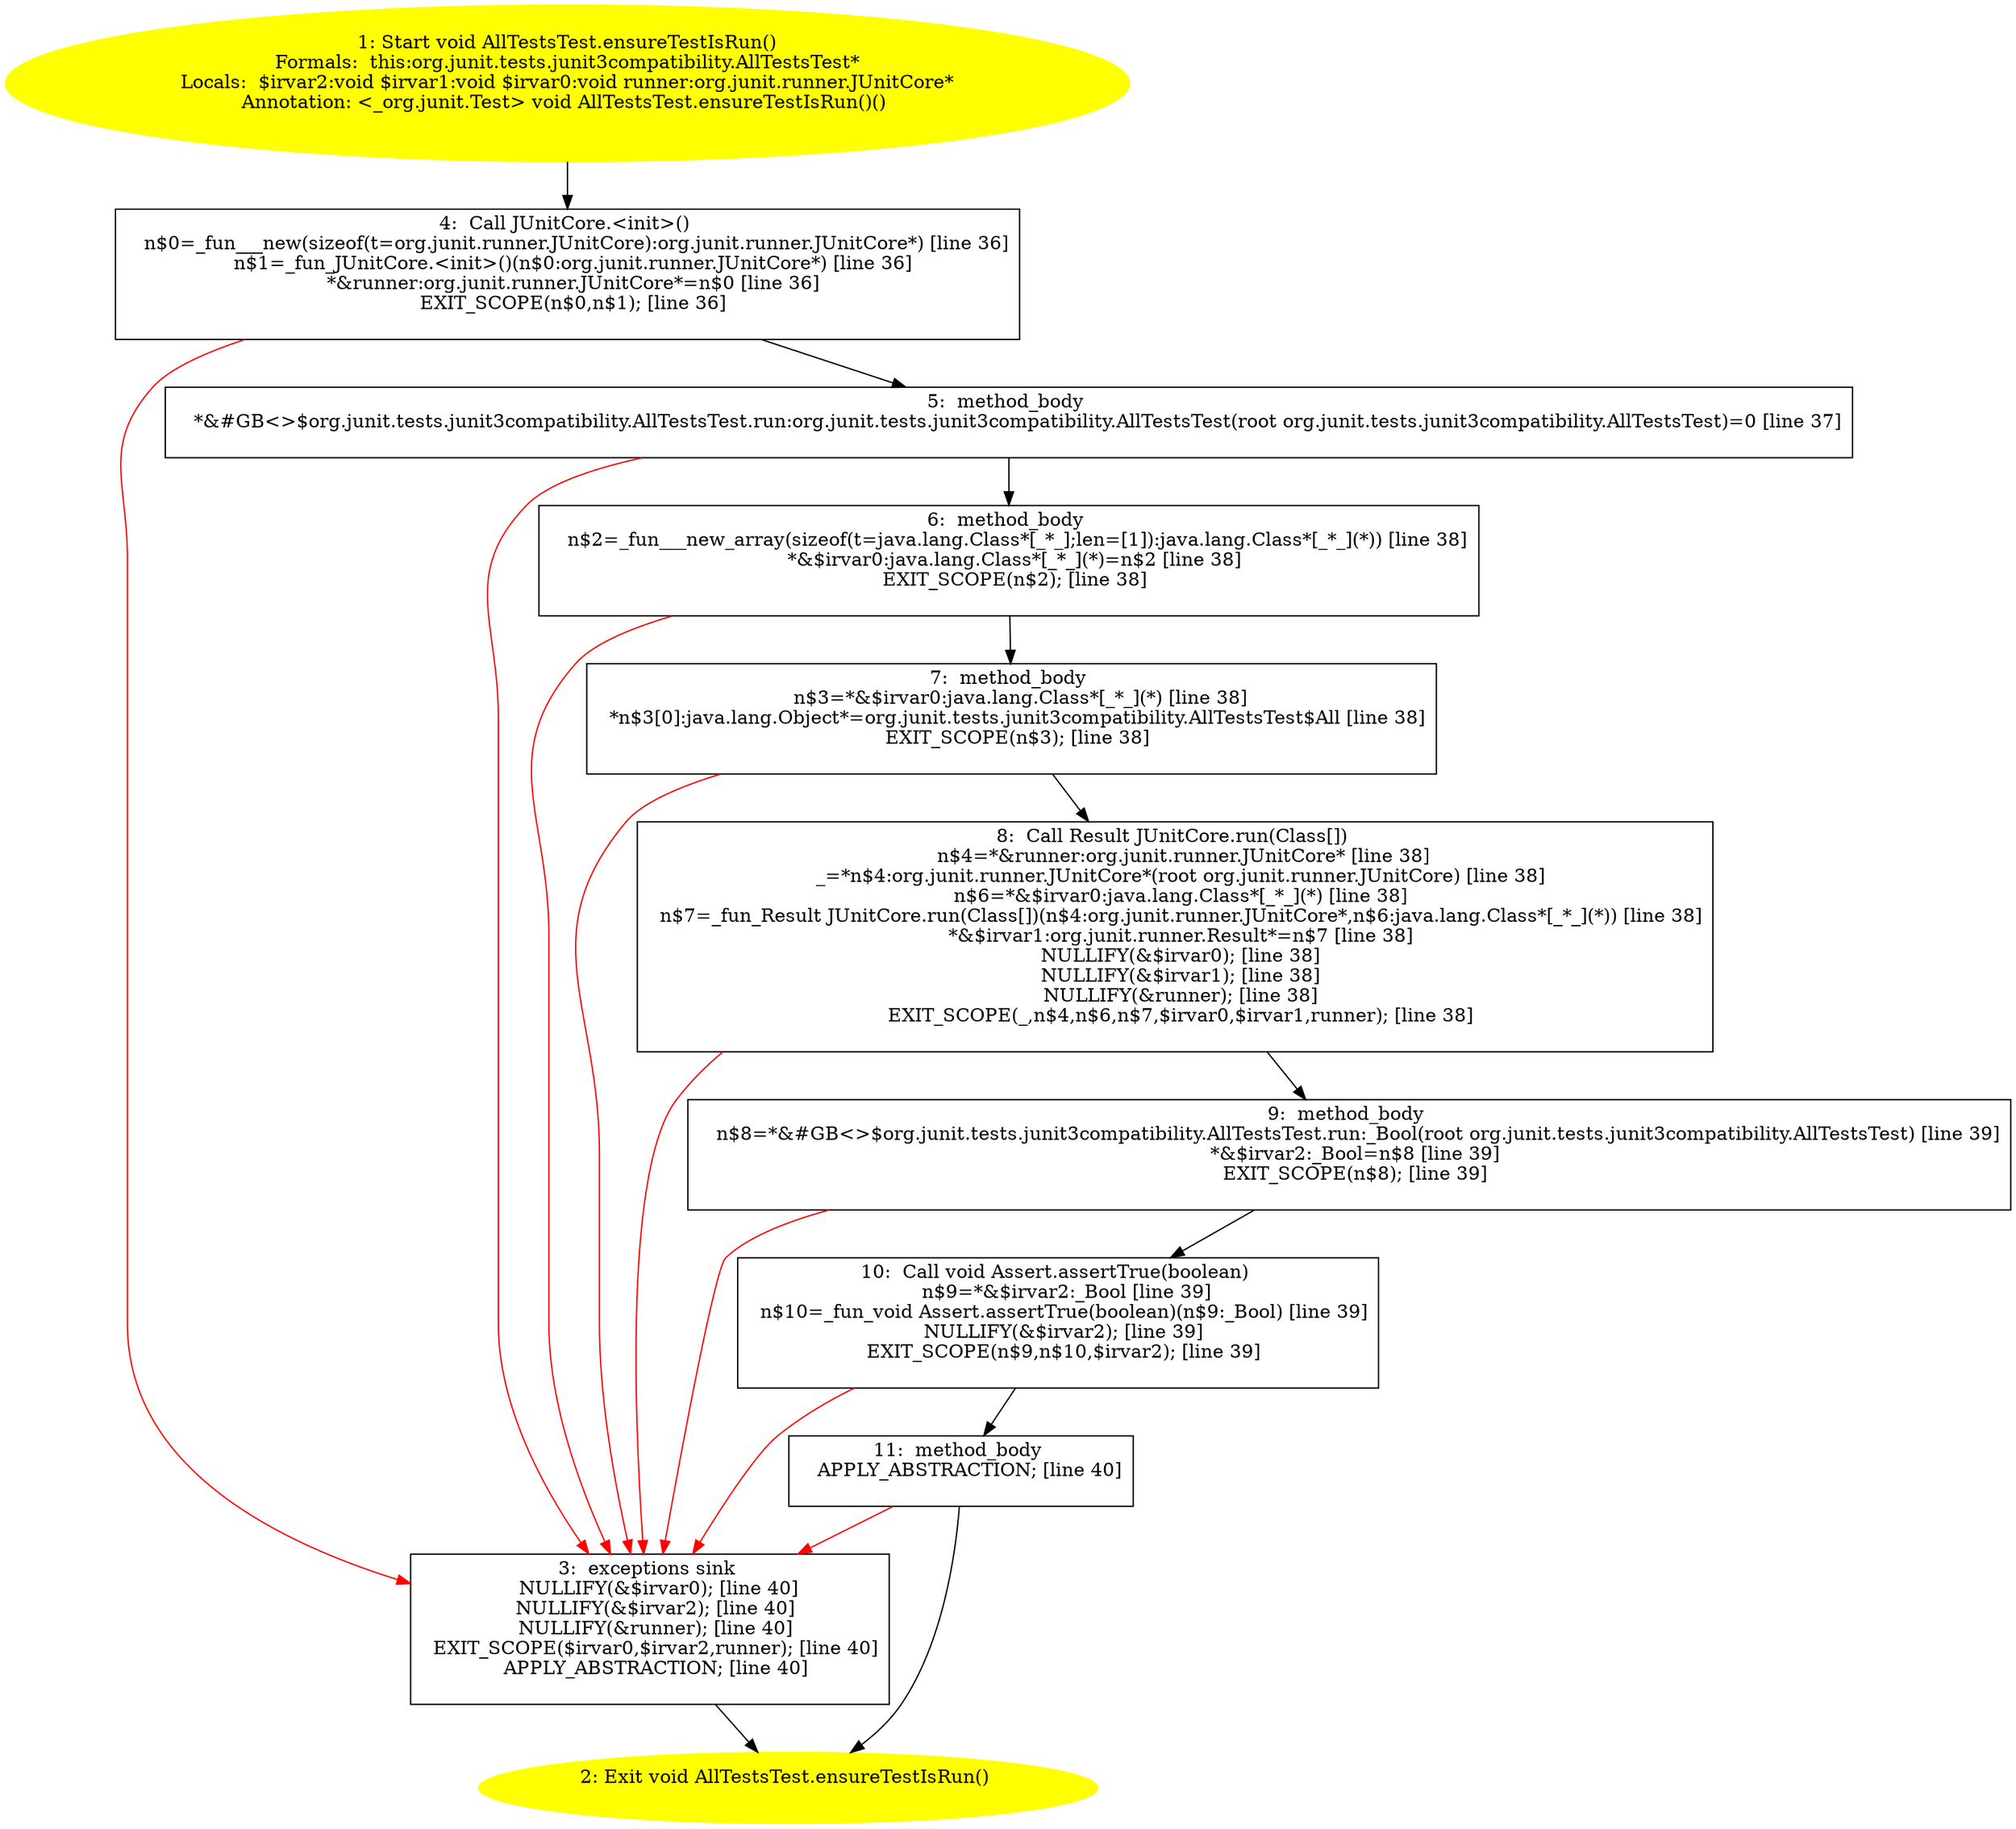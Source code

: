 /* @generated */
digraph cfg {
"org.junit.tests.junit3compatibility.AllTestsTest.ensureTestIsRun():void.6e6bdff126164c77012432a861357fee_1" [label="1: Start void AllTestsTest.ensureTestIsRun()\nFormals:  this:org.junit.tests.junit3compatibility.AllTestsTest*\nLocals:  $irvar2:void $irvar1:void $irvar0:void runner:org.junit.runner.JUnitCore*\nAnnotation: <_org.junit.Test> void AllTestsTest.ensureTestIsRun()() \n  " color=yellow style=filled]
	

	 "org.junit.tests.junit3compatibility.AllTestsTest.ensureTestIsRun():void.6e6bdff126164c77012432a861357fee_1" -> "org.junit.tests.junit3compatibility.AllTestsTest.ensureTestIsRun():void.6e6bdff126164c77012432a861357fee_4" ;
"org.junit.tests.junit3compatibility.AllTestsTest.ensureTestIsRun():void.6e6bdff126164c77012432a861357fee_2" [label="2: Exit void AllTestsTest.ensureTestIsRun() \n  " color=yellow style=filled]
	

"org.junit.tests.junit3compatibility.AllTestsTest.ensureTestIsRun():void.6e6bdff126164c77012432a861357fee_3" [label="3:  exceptions sink \n   NULLIFY(&$irvar0); [line 40]\n  NULLIFY(&$irvar2); [line 40]\n  NULLIFY(&runner); [line 40]\n  EXIT_SCOPE($irvar0,$irvar2,runner); [line 40]\n  APPLY_ABSTRACTION; [line 40]\n " shape="box"]
	

	 "org.junit.tests.junit3compatibility.AllTestsTest.ensureTestIsRun():void.6e6bdff126164c77012432a861357fee_3" -> "org.junit.tests.junit3compatibility.AllTestsTest.ensureTestIsRun():void.6e6bdff126164c77012432a861357fee_2" ;
"org.junit.tests.junit3compatibility.AllTestsTest.ensureTestIsRun():void.6e6bdff126164c77012432a861357fee_4" [label="4:  Call JUnitCore.<init>() \n   n$0=_fun___new(sizeof(t=org.junit.runner.JUnitCore):org.junit.runner.JUnitCore*) [line 36]\n  n$1=_fun_JUnitCore.<init>()(n$0:org.junit.runner.JUnitCore*) [line 36]\n  *&runner:org.junit.runner.JUnitCore*=n$0 [line 36]\n  EXIT_SCOPE(n$0,n$1); [line 36]\n " shape="box"]
	

	 "org.junit.tests.junit3compatibility.AllTestsTest.ensureTestIsRun():void.6e6bdff126164c77012432a861357fee_4" -> "org.junit.tests.junit3compatibility.AllTestsTest.ensureTestIsRun():void.6e6bdff126164c77012432a861357fee_5" ;
	 "org.junit.tests.junit3compatibility.AllTestsTest.ensureTestIsRun():void.6e6bdff126164c77012432a861357fee_4" -> "org.junit.tests.junit3compatibility.AllTestsTest.ensureTestIsRun():void.6e6bdff126164c77012432a861357fee_3" [color="red" ];
"org.junit.tests.junit3compatibility.AllTestsTest.ensureTestIsRun():void.6e6bdff126164c77012432a861357fee_5" [label="5:  method_body \n   *&#GB<>$org.junit.tests.junit3compatibility.AllTestsTest.run:org.junit.tests.junit3compatibility.AllTestsTest(root org.junit.tests.junit3compatibility.AllTestsTest)=0 [line 37]\n " shape="box"]
	

	 "org.junit.tests.junit3compatibility.AllTestsTest.ensureTestIsRun():void.6e6bdff126164c77012432a861357fee_5" -> "org.junit.tests.junit3compatibility.AllTestsTest.ensureTestIsRun():void.6e6bdff126164c77012432a861357fee_6" ;
	 "org.junit.tests.junit3compatibility.AllTestsTest.ensureTestIsRun():void.6e6bdff126164c77012432a861357fee_5" -> "org.junit.tests.junit3compatibility.AllTestsTest.ensureTestIsRun():void.6e6bdff126164c77012432a861357fee_3" [color="red" ];
"org.junit.tests.junit3compatibility.AllTestsTest.ensureTestIsRun():void.6e6bdff126164c77012432a861357fee_6" [label="6:  method_body \n   n$2=_fun___new_array(sizeof(t=java.lang.Class*[_*_];len=[1]):java.lang.Class*[_*_](*)) [line 38]\n  *&$irvar0:java.lang.Class*[_*_](*)=n$2 [line 38]\n  EXIT_SCOPE(n$2); [line 38]\n " shape="box"]
	

	 "org.junit.tests.junit3compatibility.AllTestsTest.ensureTestIsRun():void.6e6bdff126164c77012432a861357fee_6" -> "org.junit.tests.junit3compatibility.AllTestsTest.ensureTestIsRun():void.6e6bdff126164c77012432a861357fee_7" ;
	 "org.junit.tests.junit3compatibility.AllTestsTest.ensureTestIsRun():void.6e6bdff126164c77012432a861357fee_6" -> "org.junit.tests.junit3compatibility.AllTestsTest.ensureTestIsRun():void.6e6bdff126164c77012432a861357fee_3" [color="red" ];
"org.junit.tests.junit3compatibility.AllTestsTest.ensureTestIsRun():void.6e6bdff126164c77012432a861357fee_7" [label="7:  method_body \n   n$3=*&$irvar0:java.lang.Class*[_*_](*) [line 38]\n  *n$3[0]:java.lang.Object*=org.junit.tests.junit3compatibility.AllTestsTest$All [line 38]\n  EXIT_SCOPE(n$3); [line 38]\n " shape="box"]
	

	 "org.junit.tests.junit3compatibility.AllTestsTest.ensureTestIsRun():void.6e6bdff126164c77012432a861357fee_7" -> "org.junit.tests.junit3compatibility.AllTestsTest.ensureTestIsRun():void.6e6bdff126164c77012432a861357fee_8" ;
	 "org.junit.tests.junit3compatibility.AllTestsTest.ensureTestIsRun():void.6e6bdff126164c77012432a861357fee_7" -> "org.junit.tests.junit3compatibility.AllTestsTest.ensureTestIsRun():void.6e6bdff126164c77012432a861357fee_3" [color="red" ];
"org.junit.tests.junit3compatibility.AllTestsTest.ensureTestIsRun():void.6e6bdff126164c77012432a861357fee_8" [label="8:  Call Result JUnitCore.run(Class[]) \n   n$4=*&runner:org.junit.runner.JUnitCore* [line 38]\n  _=*n$4:org.junit.runner.JUnitCore*(root org.junit.runner.JUnitCore) [line 38]\n  n$6=*&$irvar0:java.lang.Class*[_*_](*) [line 38]\n  n$7=_fun_Result JUnitCore.run(Class[])(n$4:org.junit.runner.JUnitCore*,n$6:java.lang.Class*[_*_](*)) [line 38]\n  *&$irvar1:org.junit.runner.Result*=n$7 [line 38]\n  NULLIFY(&$irvar0); [line 38]\n  NULLIFY(&$irvar1); [line 38]\n  NULLIFY(&runner); [line 38]\n  EXIT_SCOPE(_,n$4,n$6,n$7,$irvar0,$irvar1,runner); [line 38]\n " shape="box"]
	

	 "org.junit.tests.junit3compatibility.AllTestsTest.ensureTestIsRun():void.6e6bdff126164c77012432a861357fee_8" -> "org.junit.tests.junit3compatibility.AllTestsTest.ensureTestIsRun():void.6e6bdff126164c77012432a861357fee_9" ;
	 "org.junit.tests.junit3compatibility.AllTestsTest.ensureTestIsRun():void.6e6bdff126164c77012432a861357fee_8" -> "org.junit.tests.junit3compatibility.AllTestsTest.ensureTestIsRun():void.6e6bdff126164c77012432a861357fee_3" [color="red" ];
"org.junit.tests.junit3compatibility.AllTestsTest.ensureTestIsRun():void.6e6bdff126164c77012432a861357fee_9" [label="9:  method_body \n   n$8=*&#GB<>$org.junit.tests.junit3compatibility.AllTestsTest.run:_Bool(root org.junit.tests.junit3compatibility.AllTestsTest) [line 39]\n  *&$irvar2:_Bool=n$8 [line 39]\n  EXIT_SCOPE(n$8); [line 39]\n " shape="box"]
	

	 "org.junit.tests.junit3compatibility.AllTestsTest.ensureTestIsRun():void.6e6bdff126164c77012432a861357fee_9" -> "org.junit.tests.junit3compatibility.AllTestsTest.ensureTestIsRun():void.6e6bdff126164c77012432a861357fee_10" ;
	 "org.junit.tests.junit3compatibility.AllTestsTest.ensureTestIsRun():void.6e6bdff126164c77012432a861357fee_9" -> "org.junit.tests.junit3compatibility.AllTestsTest.ensureTestIsRun():void.6e6bdff126164c77012432a861357fee_3" [color="red" ];
"org.junit.tests.junit3compatibility.AllTestsTest.ensureTestIsRun():void.6e6bdff126164c77012432a861357fee_10" [label="10:  Call void Assert.assertTrue(boolean) \n   n$9=*&$irvar2:_Bool [line 39]\n  n$10=_fun_void Assert.assertTrue(boolean)(n$9:_Bool) [line 39]\n  NULLIFY(&$irvar2); [line 39]\n  EXIT_SCOPE(n$9,n$10,$irvar2); [line 39]\n " shape="box"]
	

	 "org.junit.tests.junit3compatibility.AllTestsTest.ensureTestIsRun():void.6e6bdff126164c77012432a861357fee_10" -> "org.junit.tests.junit3compatibility.AllTestsTest.ensureTestIsRun():void.6e6bdff126164c77012432a861357fee_11" ;
	 "org.junit.tests.junit3compatibility.AllTestsTest.ensureTestIsRun():void.6e6bdff126164c77012432a861357fee_10" -> "org.junit.tests.junit3compatibility.AllTestsTest.ensureTestIsRun():void.6e6bdff126164c77012432a861357fee_3" [color="red" ];
"org.junit.tests.junit3compatibility.AllTestsTest.ensureTestIsRun():void.6e6bdff126164c77012432a861357fee_11" [label="11:  method_body \n   APPLY_ABSTRACTION; [line 40]\n " shape="box"]
	

	 "org.junit.tests.junit3compatibility.AllTestsTest.ensureTestIsRun():void.6e6bdff126164c77012432a861357fee_11" -> "org.junit.tests.junit3compatibility.AllTestsTest.ensureTestIsRun():void.6e6bdff126164c77012432a861357fee_2" ;
	 "org.junit.tests.junit3compatibility.AllTestsTest.ensureTestIsRun():void.6e6bdff126164c77012432a861357fee_11" -> "org.junit.tests.junit3compatibility.AllTestsTest.ensureTestIsRun():void.6e6bdff126164c77012432a861357fee_3" [color="red" ];
}
